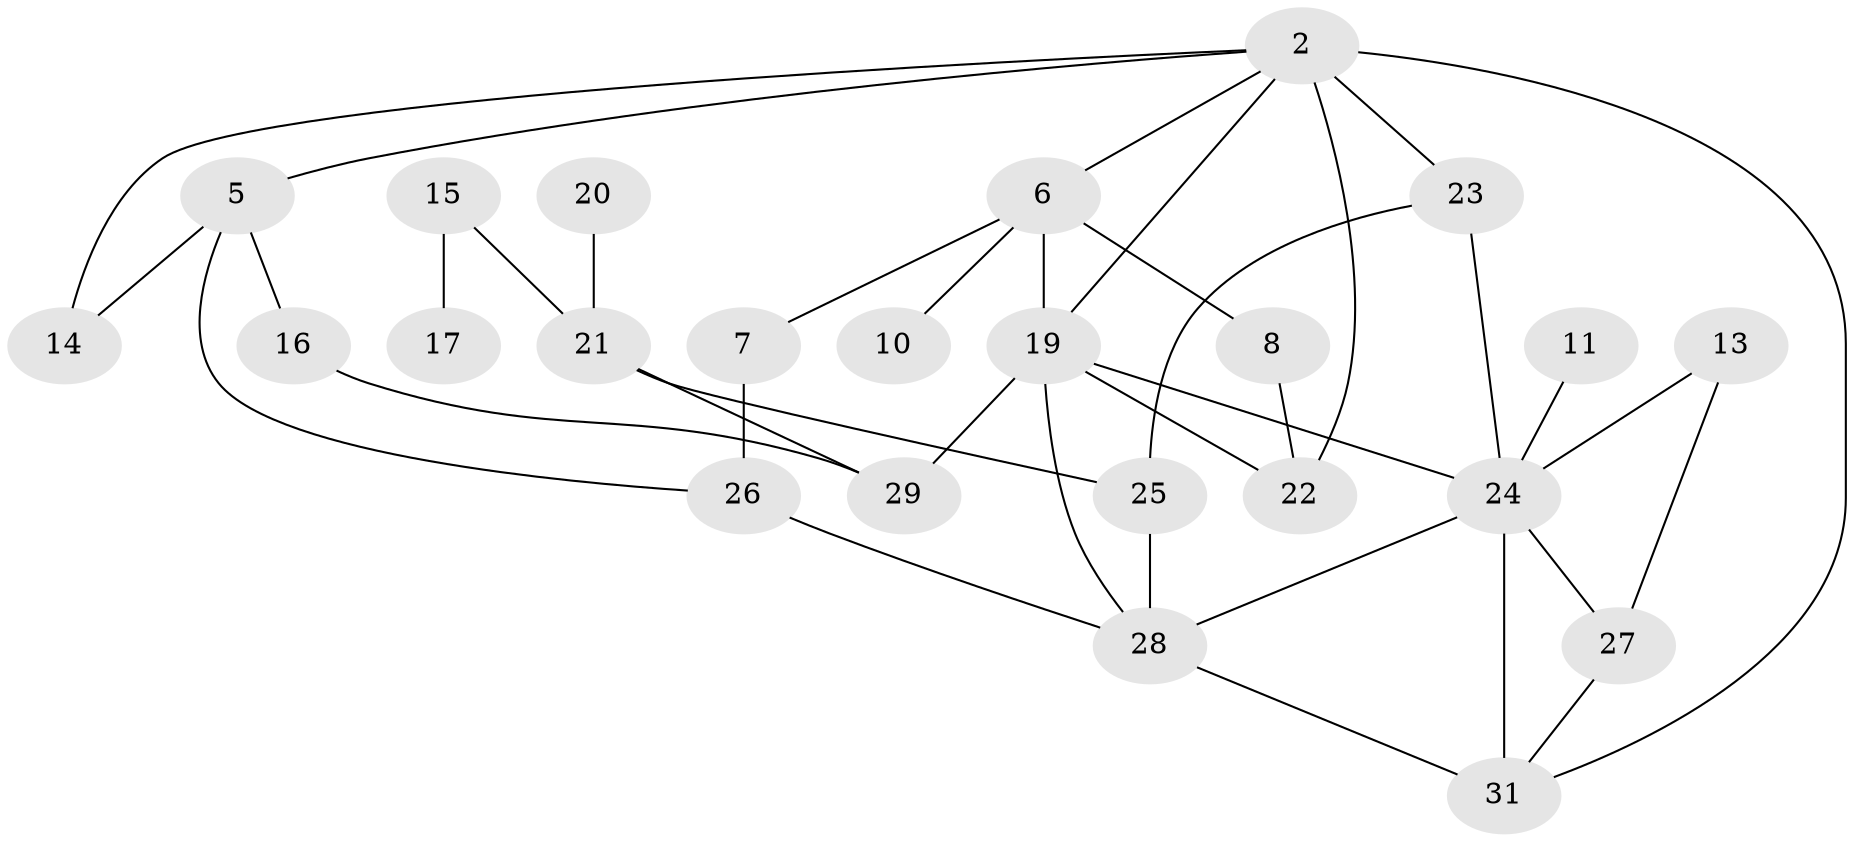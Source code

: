 // original degree distribution, {5: 0.06451612903225806, 0: 0.0967741935483871, 3: 0.22580645161290322, 4: 0.11290322580645161, 1: 0.1935483870967742, 2: 0.2903225806451613, 8: 0.016129032258064516}
// Generated by graph-tools (version 1.1) at 2025/25/03/09/25 03:25:18]
// undirected, 24 vertices, 38 edges
graph export_dot {
graph [start="1"]
  node [color=gray90,style=filled];
  2;
  5;
  6;
  7;
  8;
  10;
  11;
  13;
  14;
  15;
  16;
  17;
  19;
  20;
  21;
  22;
  23;
  24;
  25;
  26;
  27;
  28;
  29;
  31;
  2 -- 5 [weight=1.0];
  2 -- 6 [weight=1.0];
  2 -- 14 [weight=1.0];
  2 -- 19 [weight=1.0];
  2 -- 22 [weight=1.0];
  2 -- 23 [weight=2.0];
  2 -- 31 [weight=1.0];
  5 -- 14 [weight=1.0];
  5 -- 16 [weight=1.0];
  5 -- 26 [weight=1.0];
  6 -- 7 [weight=1.0];
  6 -- 8 [weight=1.0];
  6 -- 10 [weight=1.0];
  6 -- 19 [weight=1.0];
  7 -- 26 [weight=1.0];
  8 -- 22 [weight=1.0];
  11 -- 24 [weight=1.0];
  13 -- 24 [weight=1.0];
  13 -- 27 [weight=1.0];
  15 -- 17 [weight=1.0];
  15 -- 21 [weight=1.0];
  16 -- 29 [weight=1.0];
  19 -- 22 [weight=2.0];
  19 -- 24 [weight=1.0];
  19 -- 28 [weight=1.0];
  19 -- 29 [weight=2.0];
  20 -- 21 [weight=1.0];
  21 -- 25 [weight=1.0];
  21 -- 29 [weight=1.0];
  23 -- 24 [weight=1.0];
  23 -- 25 [weight=1.0];
  24 -- 27 [weight=1.0];
  24 -- 28 [weight=1.0];
  24 -- 31 [weight=2.0];
  25 -- 28 [weight=1.0];
  26 -- 28 [weight=1.0];
  27 -- 31 [weight=1.0];
  28 -- 31 [weight=1.0];
}
